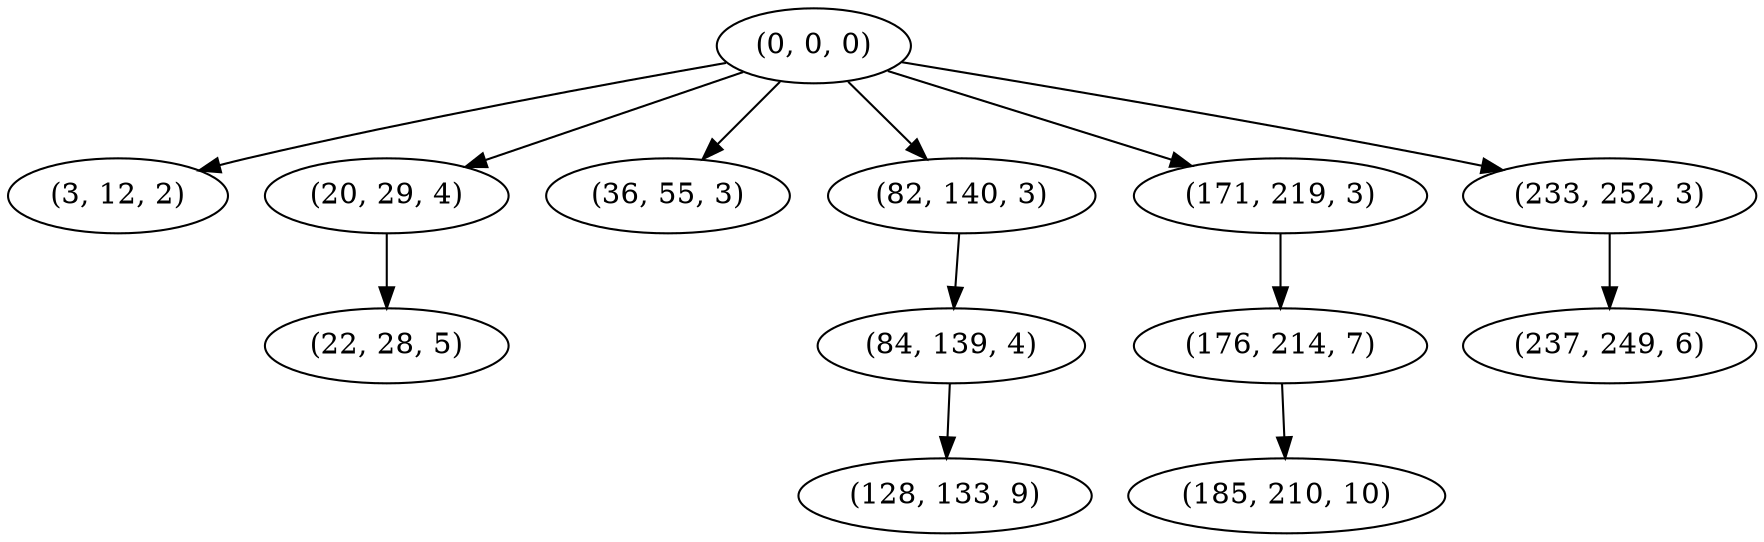 digraph tree {
    "(0, 0, 0)";
    "(3, 12, 2)";
    "(20, 29, 4)";
    "(22, 28, 5)";
    "(36, 55, 3)";
    "(82, 140, 3)";
    "(84, 139, 4)";
    "(128, 133, 9)";
    "(171, 219, 3)";
    "(176, 214, 7)";
    "(185, 210, 10)";
    "(233, 252, 3)";
    "(237, 249, 6)";
    "(0, 0, 0)" -> "(3, 12, 2)";
    "(0, 0, 0)" -> "(20, 29, 4)";
    "(0, 0, 0)" -> "(36, 55, 3)";
    "(0, 0, 0)" -> "(82, 140, 3)";
    "(0, 0, 0)" -> "(171, 219, 3)";
    "(0, 0, 0)" -> "(233, 252, 3)";
    "(20, 29, 4)" -> "(22, 28, 5)";
    "(82, 140, 3)" -> "(84, 139, 4)";
    "(84, 139, 4)" -> "(128, 133, 9)";
    "(171, 219, 3)" -> "(176, 214, 7)";
    "(176, 214, 7)" -> "(185, 210, 10)";
    "(233, 252, 3)" -> "(237, 249, 6)";
}
